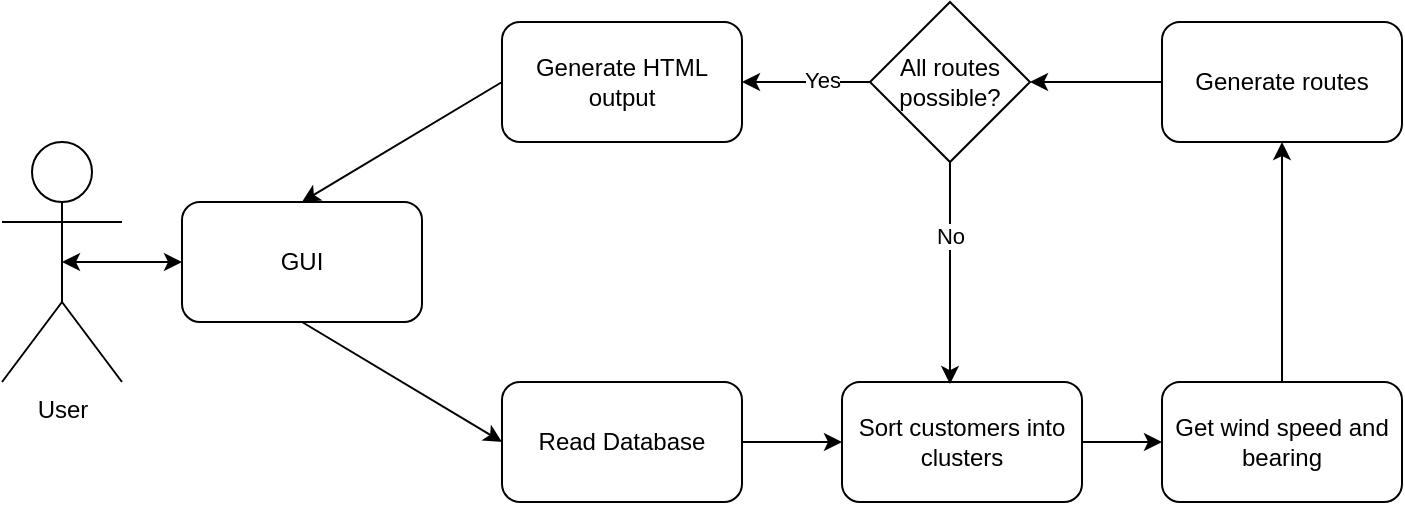<mxfile version="13.0.4" type="device"><diagram id="kE58piQ5TYR4_6AJRLNf" name="Page-1"><mxGraphModel dx="866" dy="834" grid="1" gridSize="10" guides="1" tooltips="1" connect="1" arrows="1" fold="1" page="1" pageScale="1" pageWidth="827" pageHeight="1169" math="0" shadow="0"><root><mxCell id="0"/><mxCell id="1" parent="0"/><mxCell id="uRIwyC-BcyWF2skd3hou-1" value="User" style="shape=umlActor;verticalLabelPosition=bottom;labelBackgroundColor=#ffffff;verticalAlign=top;html=1;outlineConnect=0;" vertex="1" parent="1"><mxGeometry x="10" y="300" width="60" height="120" as="geometry"/></mxCell><mxCell id="uRIwyC-BcyWF2skd3hou-2" value="GUI" style="rounded=1;whiteSpace=wrap;html=1;" vertex="1" parent="1"><mxGeometry x="100" y="330" width="120" height="60" as="geometry"/></mxCell><mxCell id="uRIwyC-BcyWF2skd3hou-4" value="Generate routes" style="rounded=1;whiteSpace=wrap;html=1;" vertex="1" parent="1"><mxGeometry x="590" y="240" width="120" height="60" as="geometry"/></mxCell><mxCell id="uRIwyC-BcyWF2skd3hou-5" value="Read Database" style="rounded=1;whiteSpace=wrap;html=1;" vertex="1" parent="1"><mxGeometry x="260" y="420" width="120" height="60" as="geometry"/></mxCell><mxCell id="uRIwyC-BcyWF2skd3hou-6" value="Sort customers into clusters" style="rounded=1;whiteSpace=wrap;html=1;" vertex="1" parent="1"><mxGeometry x="430" y="420" width="120" height="60" as="geometry"/></mxCell><mxCell id="uRIwyC-BcyWF2skd3hou-7" value="Get wind speed and bearing" style="rounded=1;whiteSpace=wrap;html=1;" vertex="1" parent="1"><mxGeometry x="590" y="420" width="120" height="60" as="geometry"/></mxCell><mxCell id="uRIwyC-BcyWF2skd3hou-8" value="All routes possible?" style="rhombus;whiteSpace=wrap;html=1;" vertex="1" parent="1"><mxGeometry x="444" y="230" width="80" height="80" as="geometry"/></mxCell><mxCell id="uRIwyC-BcyWF2skd3hou-9" value="" style="endArrow=classic;html=1;exitX=0;exitY=0.5;exitDx=0;exitDy=0;entryX=1;entryY=0.5;entryDx=0;entryDy=0;" edge="1" parent="1" source="uRIwyC-BcyWF2skd3hou-8" target="uRIwyC-BcyWF2skd3hou-22"><mxGeometry width="50" height="50" relative="1" as="geometry"><mxPoint x="660" y="420" as="sourcePoint"/><mxPoint x="370" y="220" as="targetPoint"/></mxGeometry></mxCell><mxCell id="uRIwyC-BcyWF2skd3hou-17" value="Yes" style="edgeLabel;html=1;align=center;verticalAlign=middle;resizable=0;points=[];" vertex="1" connectable="0" parent="uRIwyC-BcyWF2skd3hou-9"><mxGeometry x="-0.238" y="-1" relative="1" as="geometry"><mxPoint as="offset"/></mxGeometry></mxCell><mxCell id="uRIwyC-BcyWF2skd3hou-10" value="" style="endArrow=classic;html=1;exitX=0.5;exitY=1;exitDx=0;exitDy=0;entryX=0.45;entryY=0.017;entryDx=0;entryDy=0;entryPerimeter=0;" edge="1" parent="1" source="uRIwyC-BcyWF2skd3hou-8" target="uRIwyC-BcyWF2skd3hou-6"><mxGeometry width="50" height="50" relative="1" as="geometry"><mxPoint x="670" y="430" as="sourcePoint"/><mxPoint x="720" y="380" as="targetPoint"/></mxGeometry></mxCell><mxCell id="uRIwyC-BcyWF2skd3hou-16" value="No" style="edgeLabel;html=1;align=center;verticalAlign=middle;resizable=0;points=[];" vertex="1" connectable="0" parent="uRIwyC-BcyWF2skd3hou-10"><mxGeometry x="-0.334" relative="1" as="geometry"><mxPoint as="offset"/></mxGeometry></mxCell><mxCell id="uRIwyC-BcyWF2skd3hou-11" value="" style="endArrow=classic;html=1;exitX=0;exitY=0.5;exitDx=0;exitDy=0;entryX=1;entryY=0.5;entryDx=0;entryDy=0;" edge="1" parent="1" source="uRIwyC-BcyWF2skd3hou-4" target="uRIwyC-BcyWF2skd3hou-8"><mxGeometry width="50" height="50" relative="1" as="geometry"><mxPoint x="680" y="440" as="sourcePoint"/><mxPoint x="730" y="390" as="targetPoint"/></mxGeometry></mxCell><mxCell id="uRIwyC-BcyWF2skd3hou-12" value="" style="endArrow=classic;html=1;exitX=0.5;exitY=0;exitDx=0;exitDy=0;entryX=0.5;entryY=1;entryDx=0;entryDy=0;" edge="1" parent="1" source="uRIwyC-BcyWF2skd3hou-7" target="uRIwyC-BcyWF2skd3hou-4"><mxGeometry width="50" height="50" relative="1" as="geometry"><mxPoint x="690" y="450" as="sourcePoint"/><mxPoint x="740" y="400" as="targetPoint"/></mxGeometry></mxCell><mxCell id="uRIwyC-BcyWF2skd3hou-13" value="" style="endArrow=classic;html=1;exitX=1;exitY=0.5;exitDx=0;exitDy=0;entryX=0;entryY=0.5;entryDx=0;entryDy=0;" edge="1" parent="1" source="uRIwyC-BcyWF2skd3hou-6" target="uRIwyC-BcyWF2skd3hou-7"><mxGeometry width="50" height="50" relative="1" as="geometry"><mxPoint x="700" y="460" as="sourcePoint"/><mxPoint x="750" y="410" as="targetPoint"/></mxGeometry></mxCell><mxCell id="uRIwyC-BcyWF2skd3hou-14" value="" style="endArrow=classic;html=1;exitX=1;exitY=0.5;exitDx=0;exitDy=0;entryX=0;entryY=0.5;entryDx=0;entryDy=0;" edge="1" parent="1" source="uRIwyC-BcyWF2skd3hou-5" target="uRIwyC-BcyWF2skd3hou-6"><mxGeometry width="50" height="50" relative="1" as="geometry"><mxPoint x="710" y="470" as="sourcePoint"/><mxPoint x="760" y="420" as="targetPoint"/></mxGeometry></mxCell><mxCell id="uRIwyC-BcyWF2skd3hou-15" value="" style="endArrow=classic;html=1;exitX=0.5;exitY=1;exitDx=0;exitDy=0;entryX=0;entryY=0.5;entryDx=0;entryDy=0;" edge="1" parent="1" source="uRIwyC-BcyWF2skd3hou-2" target="uRIwyC-BcyWF2skd3hou-5"><mxGeometry width="50" height="50" relative="1" as="geometry"><mxPoint x="720" y="480" as="sourcePoint"/><mxPoint x="770" y="430" as="targetPoint"/></mxGeometry></mxCell><mxCell id="uRIwyC-BcyWF2skd3hou-18" value="" style="endArrow=classic;startArrow=classic;html=1;exitX=0.5;exitY=0.5;exitDx=0;exitDy=0;exitPerimeter=0;entryX=0;entryY=0.5;entryDx=0;entryDy=0;" edge="1" parent="1" source="uRIwyC-BcyWF2skd3hou-1" target="uRIwyC-BcyWF2skd3hou-2"><mxGeometry width="50" height="50" relative="1" as="geometry"><mxPoint x="660" y="420" as="sourcePoint"/><mxPoint x="710" y="370" as="targetPoint"/></mxGeometry></mxCell><mxCell id="uRIwyC-BcyWF2skd3hou-22" value="Generate HTML output" style="rounded=1;whiteSpace=wrap;html=1;" vertex="1" parent="1"><mxGeometry x="260" y="240" width="120" height="60" as="geometry"/></mxCell><mxCell id="uRIwyC-BcyWF2skd3hou-23" value="" style="endArrow=classic;html=1;exitX=0;exitY=0.5;exitDx=0;exitDy=0;entryX=0.5;entryY=0;entryDx=0;entryDy=0;" edge="1" parent="1" source="uRIwyC-BcyWF2skd3hou-22" target="uRIwyC-BcyWF2skd3hou-2"><mxGeometry width="50" height="50" relative="1" as="geometry"><mxPoint x="310" y="390" as="sourcePoint"/><mxPoint x="360" y="340" as="targetPoint"/></mxGeometry></mxCell></root></mxGraphModel></diagram></mxfile>
